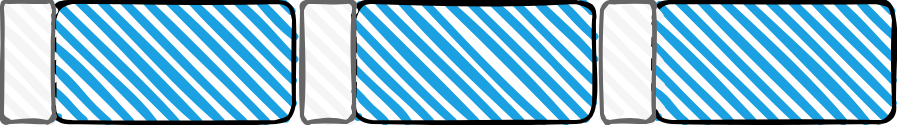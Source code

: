 <mxfile version="20.6.2" type="github">
  <diagram id="4LsoYp_KNZsjHwKz5yr7" name="第 1 页">
    <mxGraphModel dx="1422" dy="762" grid="1" gridSize="10" guides="1" tooltips="1" connect="1" arrows="1" fold="1" page="1" pageScale="1" pageWidth="827" pageHeight="1169" math="0" shadow="0">
      <root>
        <mxCell id="0" />
        <mxCell id="1" parent="0" />
        <mxCell id="GFLpQE0lX9ckQGl0N_Tt-5" value="" style="rounded=1;whiteSpace=wrap;html=1;strokeWidth=2;fillWeight=4;hachureGap=8;hachureAngle=45;fillColor=#1ba1e2;sketch=1;" vertex="1" parent="1">
          <mxGeometry x="206" y="40" width="120" height="60" as="geometry" />
        </mxCell>
        <mxCell id="GFLpQE0lX9ckQGl0N_Tt-6" value="" style="rounded=1;whiteSpace=wrap;html=1;strokeWidth=2;fillWeight=4;hachureGap=8;hachureAngle=45;fillColor=#f5f5f5;sketch=1;fontColor=#333333;strokeColor=#666666;" vertex="1" parent="1">
          <mxGeometry x="180" y="40" width="26" height="60" as="geometry" />
        </mxCell>
        <mxCell id="GFLpQE0lX9ckQGl0N_Tt-7" value="" style="rounded=1;whiteSpace=wrap;html=1;strokeWidth=2;fillWeight=4;hachureGap=8;hachureAngle=45;fillColor=#1ba1e2;sketch=1;" vertex="1" parent="1">
          <mxGeometry x="356" y="40" width="120" height="60" as="geometry" />
        </mxCell>
        <mxCell id="GFLpQE0lX9ckQGl0N_Tt-8" value="" style="rounded=1;whiteSpace=wrap;html=1;strokeWidth=2;fillWeight=4;hachureGap=8;hachureAngle=45;fillColor=#f5f5f5;sketch=1;fontColor=#333333;strokeColor=#666666;" vertex="1" parent="1">
          <mxGeometry x="330" y="40" width="26" height="60" as="geometry" />
        </mxCell>
        <mxCell id="GFLpQE0lX9ckQGl0N_Tt-9" value="" style="rounded=1;whiteSpace=wrap;html=1;strokeWidth=2;fillWeight=4;hachureGap=8;hachureAngle=45;fillColor=#1ba1e2;sketch=1;" vertex="1" parent="1">
          <mxGeometry x="506" y="40" width="120" height="60" as="geometry" />
        </mxCell>
        <mxCell id="GFLpQE0lX9ckQGl0N_Tt-10" value="" style="rounded=1;whiteSpace=wrap;html=1;strokeWidth=2;fillWeight=4;hachureGap=8;hachureAngle=45;fillColor=#f5f5f5;sketch=1;fontColor=#333333;strokeColor=#666666;" vertex="1" parent="1">
          <mxGeometry x="480" y="40" width="26" height="60" as="geometry" />
        </mxCell>
      </root>
    </mxGraphModel>
  </diagram>
</mxfile>
